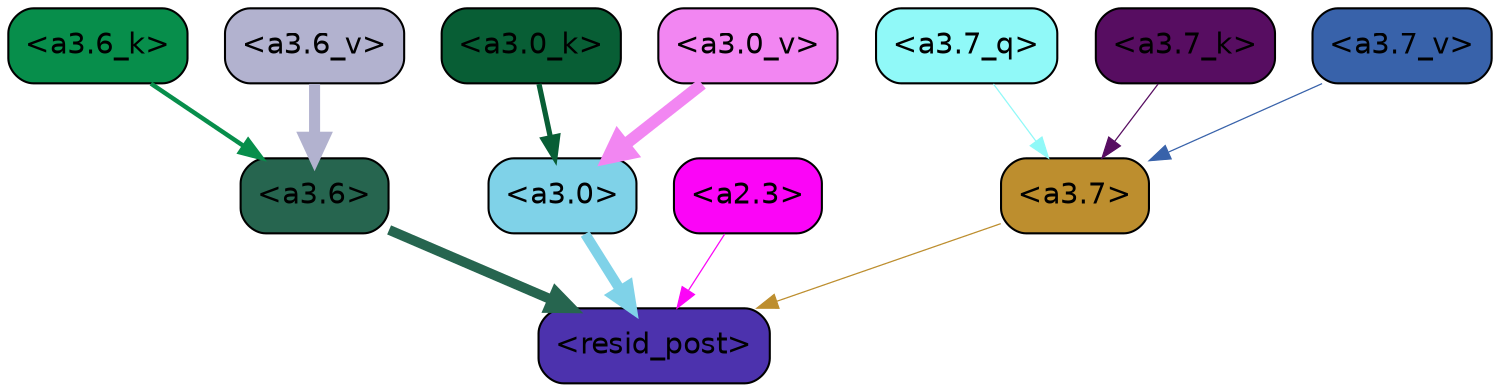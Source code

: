 strict digraph "" {
	graph [bgcolor=transparent,
		layout=dot,
		overlap=false,
		splines=true
	];
	"<a3.7>"	[color=black,
		fillcolor="#bd8e2e",
		fontname=Helvetica,
		shape=box,
		style="filled, rounded"];
	"<resid_post>"	[color=black,
		fillcolor="#4c32ad",
		fontname=Helvetica,
		shape=box,
		style="filled, rounded"];
	"<a3.7>" -> "<resid_post>"	[color="#bd8e2e",
		penwidth=0.6];
	"<a3.6>"	[color=black,
		fillcolor="#26654f",
		fontname=Helvetica,
		shape=box,
		style="filled, rounded"];
	"<a3.6>" -> "<resid_post>"	[color="#26654f",
		penwidth=4.746312499046326];
	"<a3.0>"	[color=black,
		fillcolor="#7fd2e8",
		fontname=Helvetica,
		shape=box,
		style="filled, rounded"];
	"<a3.0>" -> "<resid_post>"	[color="#7fd2e8",
		penwidth=4.896343111991882];
	"<a2.3>"	[color=black,
		fillcolor="#fb05f7",
		fontname=Helvetica,
		shape=box,
		style="filled, rounded"];
	"<a2.3>" -> "<resid_post>"	[color="#fb05f7",
		penwidth=0.6];
	"<a3.7_q>"	[color=black,
		fillcolor="#90f9f8",
		fontname=Helvetica,
		shape=box,
		style="filled, rounded"];
	"<a3.7_q>" -> "<a3.7>"	[color="#90f9f8",
		penwidth=0.6];
	"<a3.7_k>"	[color=black,
		fillcolor="#570d61",
		fontname=Helvetica,
		shape=box,
		style="filled, rounded"];
	"<a3.7_k>" -> "<a3.7>"	[color="#570d61",
		penwidth=0.6];
	"<a3.6_k>"	[color=black,
		fillcolor="#078e4b",
		fontname=Helvetica,
		shape=box,
		style="filled, rounded"];
	"<a3.6_k>" -> "<a3.6>"	[color="#078e4b",
		penwidth=2.13908451795578];
	"<a3.0_k>"	[color=black,
		fillcolor="#085e35",
		fontname=Helvetica,
		shape=box,
		style="filled, rounded"];
	"<a3.0_k>" -> "<a3.0>"	[color="#085e35",
		penwidth=2.520303964614868];
	"<a3.7_v>"	[color=black,
		fillcolor="#3862aa",
		fontname=Helvetica,
		shape=box,
		style="filled, rounded"];
	"<a3.7_v>" -> "<a3.7>"	[color="#3862aa",
		penwidth=0.6];
	"<a3.6_v>"	[color=black,
		fillcolor="#b2b2cf",
		fontname=Helvetica,
		shape=box,
		style="filled, rounded"];
	"<a3.6_v>" -> "<a3.6>"	[color="#b2b2cf",
		penwidth=5.297133803367615];
	"<a3.0_v>"	[color=black,
		fillcolor="#f286f2",
		fontname=Helvetica,
		shape=box,
		style="filled, rounded"];
	"<a3.0_v>" -> "<a3.0>"	[color="#f286f2",
		penwidth=5.680712580680847];
}

